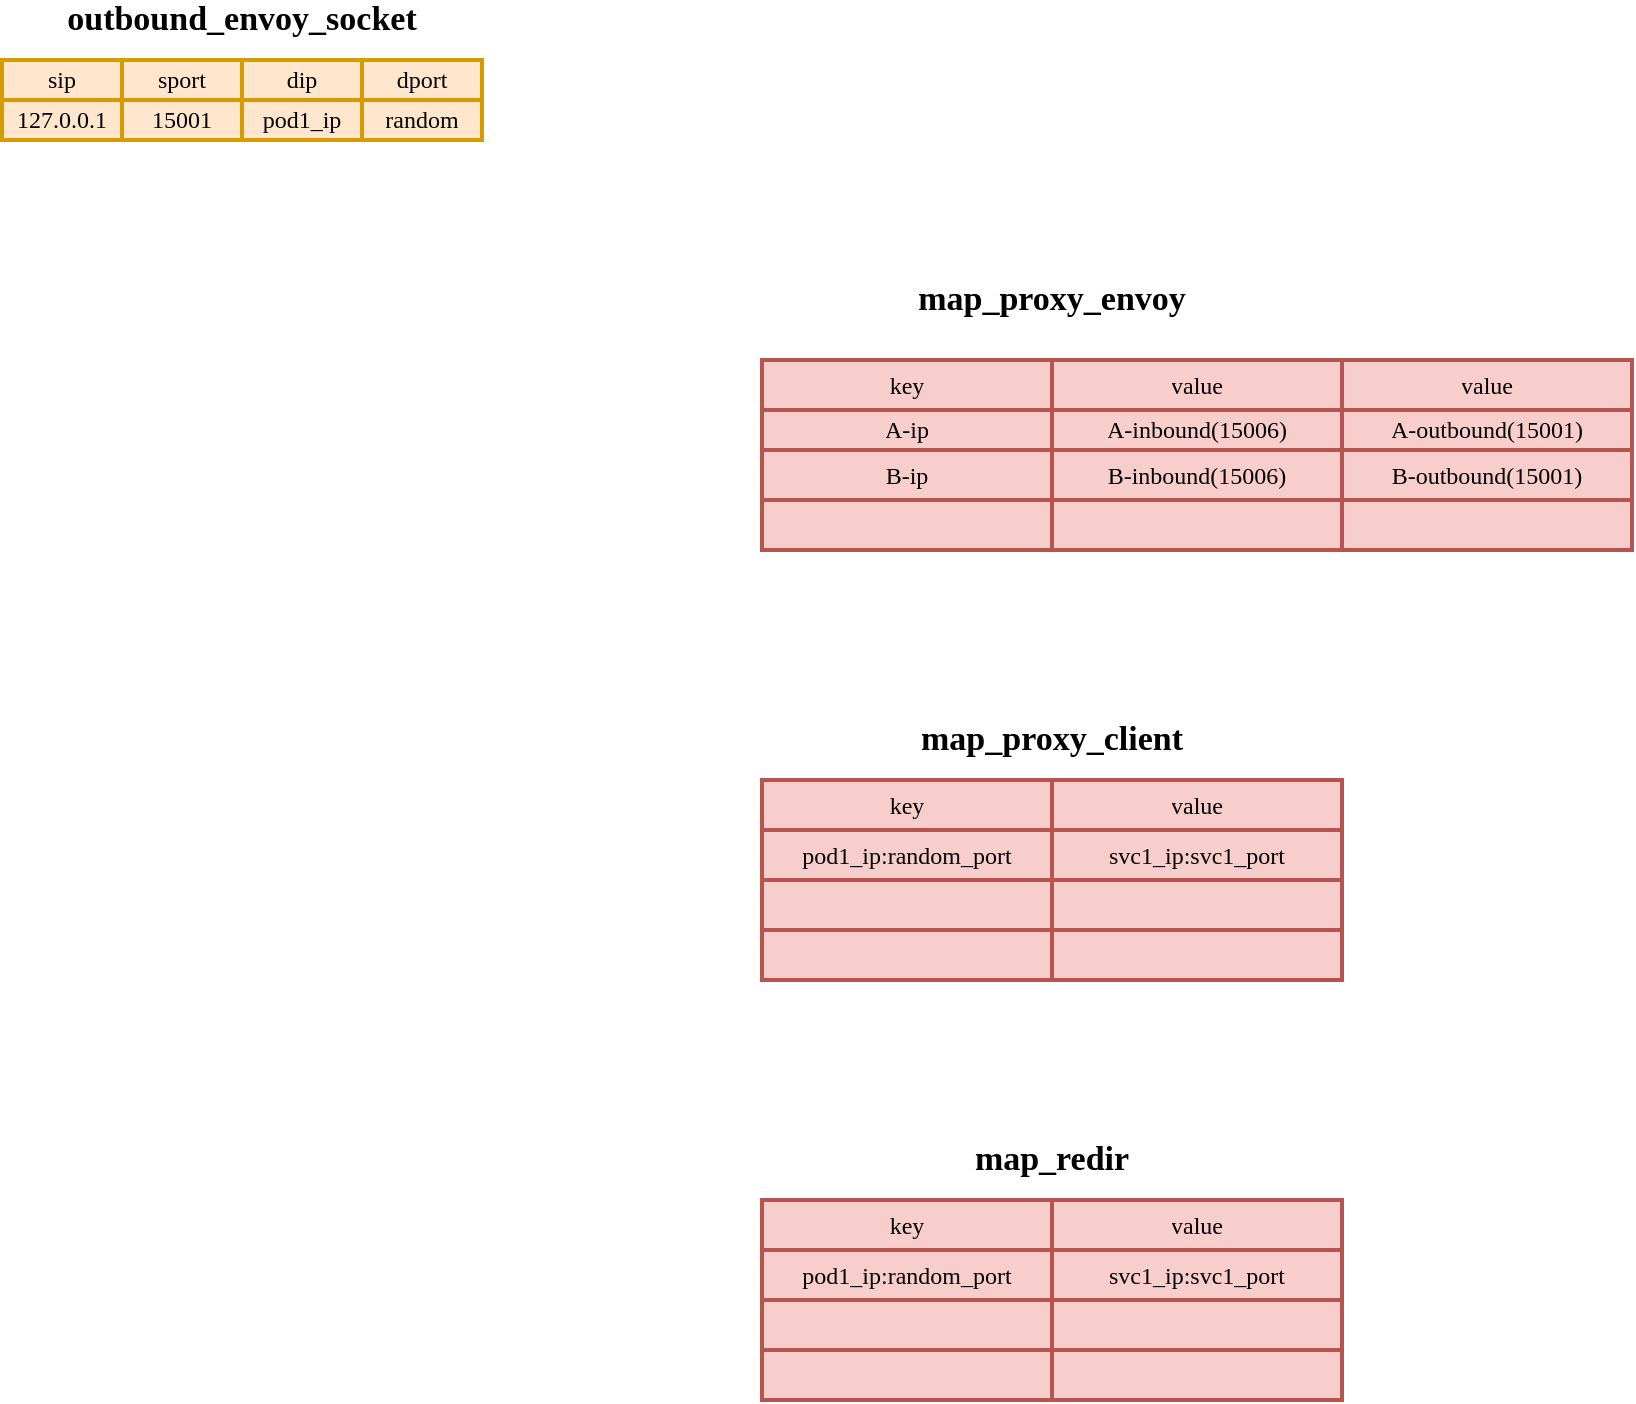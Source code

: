 <mxfile version="14.4.3" type="github">
  <diagram id="oyIVsEGwSwmbp5taU-v1" name="Page-1">
    <mxGraphModel dx="1831" dy="1652" grid="1" gridSize="10" guides="1" tooltips="1" connect="1" arrows="1" fold="1" page="1" pageScale="1" pageWidth="850" pageHeight="1100" math="0" shadow="0">
      <root>
        <mxCell id="0" />
        <mxCell id="1" parent="0" />
        <mxCell id="3p21QEx-onqppgCtMkCT-1" value="" style="shape=table;html=1;whiteSpace=wrap;startSize=0;container=1;collapsible=0;childLayout=tableLayout;fillColor=#f8cecc;strokeColor=#b85450;strokeWidth=2;fontFamily=Comic Sans MS;fontStyle=1" vertex="1" parent="1">
          <mxGeometry x="290" y="-490" width="435" height="95" as="geometry" />
        </mxCell>
        <mxCell id="3p21QEx-onqppgCtMkCT-2" value="" style="shape=partialRectangle;html=1;whiteSpace=wrap;collapsible=0;dropTarget=0;pointerEvents=0;fillColor=none;top=0;left=0;bottom=0;right=0;points=[[0,0.5],[1,0.5]];portConstraint=eastwest;fontFamily=Comic Sans MS;" vertex="1" parent="3p21QEx-onqppgCtMkCT-1">
          <mxGeometry width="435" height="25" as="geometry" />
        </mxCell>
        <mxCell id="3p21QEx-onqppgCtMkCT-3" value="key" style="shape=partialRectangle;html=1;whiteSpace=wrap;connectable=0;overflow=hidden;fillColor=none;top=0;left=0;bottom=0;right=0;fontFamily=Comic Sans MS;" vertex="1" parent="3p21QEx-onqppgCtMkCT-2">
          <mxGeometry width="145" height="25" as="geometry" />
        </mxCell>
        <mxCell id="3p21QEx-onqppgCtMkCT-4" value="value" style="shape=partialRectangle;html=1;whiteSpace=wrap;connectable=0;overflow=hidden;fillColor=none;top=0;left=0;bottom=0;right=0;fontFamily=Comic Sans MS;" vertex="1" parent="3p21QEx-onqppgCtMkCT-2">
          <mxGeometry x="145" width="145" height="25" as="geometry" />
        </mxCell>
        <mxCell id="3p21QEx-onqppgCtMkCT-69" value="value" style="shape=partialRectangle;html=1;whiteSpace=wrap;connectable=0;overflow=hidden;fillColor=none;top=0;left=0;bottom=0;right=0;fontFamily=Comic Sans MS;" vertex="1" parent="3p21QEx-onqppgCtMkCT-2">
          <mxGeometry x="290" width="145" height="25" as="geometry" />
        </mxCell>
        <mxCell id="3p21QEx-onqppgCtMkCT-5" value="" style="shape=partialRectangle;html=1;whiteSpace=wrap;collapsible=0;dropTarget=0;pointerEvents=0;fillColor=none;top=0;left=0;bottom=0;right=0;points=[[0,0.5],[1,0.5]];portConstraint=eastwest;fontFamily=Comic Sans MS;" vertex="1" parent="3p21QEx-onqppgCtMkCT-1">
          <mxGeometry y="25" width="435" height="20" as="geometry" />
        </mxCell>
        <mxCell id="3p21QEx-onqppgCtMkCT-6" value="A-ip" style="shape=partialRectangle;html=1;whiteSpace=wrap;connectable=0;overflow=hidden;fillColor=none;top=0;left=0;bottom=0;right=0;fontFamily=Comic Sans MS;" vertex="1" parent="3p21QEx-onqppgCtMkCT-5">
          <mxGeometry width="145" height="20" as="geometry" />
        </mxCell>
        <mxCell id="3p21QEx-onqppgCtMkCT-7" value="A-inbound(15006)" style="shape=partialRectangle;html=1;whiteSpace=wrap;connectable=0;overflow=hidden;fillColor=none;top=0;left=0;bottom=0;right=0;fontFamily=Comic Sans MS;" vertex="1" parent="3p21QEx-onqppgCtMkCT-5">
          <mxGeometry x="145" width="145" height="20" as="geometry" />
        </mxCell>
        <mxCell id="3p21QEx-onqppgCtMkCT-70" value="A-outbound(15001)" style="shape=partialRectangle;html=1;whiteSpace=wrap;connectable=0;overflow=hidden;fillColor=none;top=0;left=0;bottom=0;right=0;fontFamily=Comic Sans MS;" vertex="1" parent="3p21QEx-onqppgCtMkCT-5">
          <mxGeometry x="290" width="145" height="20" as="geometry" />
        </mxCell>
        <mxCell id="3p21QEx-onqppgCtMkCT-8" value="" style="shape=partialRectangle;html=1;whiteSpace=wrap;collapsible=0;dropTarget=0;pointerEvents=0;fillColor=none;top=0;left=0;bottom=0;right=0;points=[[0,0.5],[1,0.5]];portConstraint=eastwest;fontFamily=Comic Sans MS;" vertex="1" parent="3p21QEx-onqppgCtMkCT-1">
          <mxGeometry y="45" width="435" height="25" as="geometry" />
        </mxCell>
        <mxCell id="3p21QEx-onqppgCtMkCT-9" value="B-ip" style="shape=partialRectangle;html=1;whiteSpace=wrap;connectable=0;overflow=hidden;fillColor=none;top=0;left=0;bottom=0;right=0;fontFamily=Comic Sans MS;" vertex="1" parent="3p21QEx-onqppgCtMkCT-8">
          <mxGeometry width="145" height="25" as="geometry" />
        </mxCell>
        <mxCell id="3p21QEx-onqppgCtMkCT-10" value="B-inbound(15006)" style="shape=partialRectangle;html=1;whiteSpace=wrap;connectable=0;overflow=hidden;fillColor=none;top=0;left=0;bottom=0;right=0;fontFamily=Comic Sans MS;" vertex="1" parent="3p21QEx-onqppgCtMkCT-8">
          <mxGeometry x="145" width="145" height="25" as="geometry" />
        </mxCell>
        <mxCell id="3p21QEx-onqppgCtMkCT-71" value="B-outbound(15001)" style="shape=partialRectangle;html=1;whiteSpace=wrap;connectable=0;overflow=hidden;fillColor=none;top=0;left=0;bottom=0;right=0;fontFamily=Comic Sans MS;" vertex="1" parent="3p21QEx-onqppgCtMkCT-8">
          <mxGeometry x="290" width="145" height="25" as="geometry" />
        </mxCell>
        <mxCell id="3p21QEx-onqppgCtMkCT-11" value="" style="shape=partialRectangle;html=1;whiteSpace=wrap;collapsible=0;dropTarget=0;pointerEvents=0;fillColor=none;top=0;left=0;bottom=0;right=0;points=[[0,0.5],[1,0.5]];portConstraint=eastwest;fontFamily=Comic Sans MS;" vertex="1" parent="3p21QEx-onqppgCtMkCT-1">
          <mxGeometry y="70" width="435" height="25" as="geometry" />
        </mxCell>
        <mxCell id="3p21QEx-onqppgCtMkCT-12" value="" style="shape=partialRectangle;html=1;whiteSpace=wrap;connectable=0;overflow=hidden;fillColor=none;top=0;left=0;bottom=0;right=0;fontFamily=Comic Sans MS;" vertex="1" parent="3p21QEx-onqppgCtMkCT-11">
          <mxGeometry width="145" height="25" as="geometry" />
        </mxCell>
        <mxCell id="3p21QEx-onqppgCtMkCT-13" value="" style="shape=partialRectangle;html=1;whiteSpace=wrap;connectable=0;overflow=hidden;fillColor=none;top=0;left=0;bottom=0;right=0;fontFamily=Comic Sans MS;" vertex="1" parent="3p21QEx-onqppgCtMkCT-11">
          <mxGeometry x="145" width="145" height="25" as="geometry" />
        </mxCell>
        <mxCell id="3p21QEx-onqppgCtMkCT-72" style="shape=partialRectangle;html=1;whiteSpace=wrap;connectable=0;overflow=hidden;fillColor=none;top=0;left=0;bottom=0;right=0;fontFamily=Comic Sans MS;" vertex="1" parent="3p21QEx-onqppgCtMkCT-11">
          <mxGeometry x="290" width="145" height="25" as="geometry" />
        </mxCell>
        <mxCell id="3p21QEx-onqppgCtMkCT-14" value="map_proxy_envoy" style="text;html=1;strokeColor=none;fillColor=none;align=center;verticalAlign=middle;whiteSpace=wrap;rounded=0;shadow=0;sketch=1;fontFamily=Comic Sans MS;fontSize=17;fontStyle=1" vertex="1" parent="1">
          <mxGeometry x="341" y="-530" width="188" height="20" as="geometry" />
        </mxCell>
        <mxCell id="3p21QEx-onqppgCtMkCT-15" value="" style="shape=table;html=1;whiteSpace=wrap;startSize=0;container=1;collapsible=0;childLayout=tableLayout;shadow=0;fillColor=#ffe6cc;strokeColor=#d79b00;strokeWidth=2;rounded=0;sketch=0;fontFamily=Comic Sans MS;fontStyle=0" vertex="1" parent="1">
          <mxGeometry x="-90" y="-640" width="240" height="40" as="geometry" />
        </mxCell>
        <mxCell id="3p21QEx-onqppgCtMkCT-16" value="" style="shape=partialRectangle;html=1;whiteSpace=wrap;collapsible=0;dropTarget=0;pointerEvents=0;fillColor=none;top=0;left=0;bottom=0;right=0;points=[[0,0.5],[1,0.5]];portConstraint=eastwest;fontFamily=Comic Sans MS;" vertex="1" parent="3p21QEx-onqppgCtMkCT-15">
          <mxGeometry width="240" height="20" as="geometry" />
        </mxCell>
        <mxCell id="3p21QEx-onqppgCtMkCT-17" value="sip" style="shape=partialRectangle;html=1;whiteSpace=wrap;connectable=0;overflow=hidden;fillColor=none;top=0;left=0;bottom=0;right=0;fontFamily=Comic Sans MS;" vertex="1" parent="3p21QEx-onqppgCtMkCT-16">
          <mxGeometry width="60" height="20" as="geometry" />
        </mxCell>
        <mxCell id="3p21QEx-onqppgCtMkCT-18" value="sport" style="shape=partialRectangle;html=1;whiteSpace=wrap;connectable=0;overflow=hidden;fillColor=none;top=0;left=0;bottom=0;right=0;fontFamily=Comic Sans MS;" vertex="1" parent="3p21QEx-onqppgCtMkCT-16">
          <mxGeometry x="60" width="60" height="20" as="geometry" />
        </mxCell>
        <mxCell id="3p21QEx-onqppgCtMkCT-19" value="dip" style="shape=partialRectangle;html=1;whiteSpace=wrap;connectable=0;overflow=hidden;fillColor=none;top=0;left=0;bottom=0;right=0;fontFamily=Comic Sans MS;" vertex="1" parent="3p21QEx-onqppgCtMkCT-16">
          <mxGeometry x="120" width="60" height="20" as="geometry" />
        </mxCell>
        <mxCell id="3p21QEx-onqppgCtMkCT-20" value="dport" style="shape=partialRectangle;html=1;whiteSpace=wrap;connectable=0;overflow=hidden;fillColor=none;top=0;left=0;bottom=0;right=0;fontFamily=Comic Sans MS;" vertex="1" parent="3p21QEx-onqppgCtMkCT-16">
          <mxGeometry x="180" width="60" height="20" as="geometry" />
        </mxCell>
        <mxCell id="3p21QEx-onqppgCtMkCT-21" value="" style="shape=partialRectangle;html=1;whiteSpace=wrap;collapsible=0;dropTarget=0;pointerEvents=0;fillColor=none;top=0;left=0;bottom=0;right=0;points=[[0,0.5],[1,0.5]];portConstraint=eastwest;fontFamily=Comic Sans MS;" vertex="1" parent="3p21QEx-onqppgCtMkCT-15">
          <mxGeometry y="20" width="240" height="20" as="geometry" />
        </mxCell>
        <mxCell id="3p21QEx-onqppgCtMkCT-22" value="127.0.0.1" style="shape=partialRectangle;html=1;whiteSpace=wrap;connectable=0;overflow=hidden;fillColor=none;top=0;left=0;bottom=0;right=0;fontFamily=Comic Sans MS;" vertex="1" parent="3p21QEx-onqppgCtMkCT-21">
          <mxGeometry width="60" height="20" as="geometry" />
        </mxCell>
        <mxCell id="3p21QEx-onqppgCtMkCT-23" value="15001" style="shape=partialRectangle;html=1;whiteSpace=wrap;connectable=0;overflow=hidden;fillColor=none;top=0;left=0;bottom=0;right=0;fontFamily=Comic Sans MS;" vertex="1" parent="3p21QEx-onqppgCtMkCT-21">
          <mxGeometry x="60" width="60" height="20" as="geometry" />
        </mxCell>
        <mxCell id="3p21QEx-onqppgCtMkCT-24" value="pod1_ip" style="shape=partialRectangle;html=1;whiteSpace=wrap;connectable=0;overflow=hidden;fillColor=none;top=0;left=0;bottom=0;right=0;fontFamily=Comic Sans MS;" vertex="1" parent="3p21QEx-onqppgCtMkCT-21">
          <mxGeometry x="120" width="60" height="20" as="geometry" />
        </mxCell>
        <mxCell id="3p21QEx-onqppgCtMkCT-25" value="random" style="shape=partialRectangle;html=1;whiteSpace=wrap;connectable=0;overflow=hidden;fillColor=none;top=0;left=0;bottom=0;right=0;fontFamily=Comic Sans MS;" vertex="1" parent="3p21QEx-onqppgCtMkCT-21">
          <mxGeometry x="180" width="60" height="20" as="geometry" />
        </mxCell>
        <mxCell id="3p21QEx-onqppgCtMkCT-26" value="outbound_envoy_socket" style="text;html=1;strokeColor=none;fillColor=none;align=center;verticalAlign=middle;whiteSpace=wrap;rounded=0;shadow=0;sketch=1;fontFamily=Comic Sans MS;fontSize=17;fontStyle=1" vertex="1" parent="1">
          <mxGeometry x="-64" y="-670" width="188" height="20" as="geometry" />
        </mxCell>
        <mxCell id="3p21QEx-onqppgCtMkCT-41" value="" style="shape=table;html=1;whiteSpace=wrap;startSize=0;container=1;collapsible=0;childLayout=tableLayout;fillColor=#f8cecc;strokeColor=#b85450;strokeWidth=2;fontFamily=Comic Sans MS;fontStyle=1" vertex="1" parent="1">
          <mxGeometry x="290" y="-280" width="290" height="100" as="geometry" />
        </mxCell>
        <mxCell id="3p21QEx-onqppgCtMkCT-42" value="" style="shape=partialRectangle;html=1;whiteSpace=wrap;collapsible=0;dropTarget=0;pointerEvents=0;fillColor=none;top=0;left=0;bottom=0;right=0;points=[[0,0.5],[1,0.5]];portConstraint=eastwest;fontFamily=Comic Sans MS;" vertex="1" parent="3p21QEx-onqppgCtMkCT-41">
          <mxGeometry width="290" height="25" as="geometry" />
        </mxCell>
        <mxCell id="3p21QEx-onqppgCtMkCT-43" value="key" style="shape=partialRectangle;html=1;whiteSpace=wrap;connectable=0;overflow=hidden;fillColor=none;top=0;left=0;bottom=0;right=0;fontFamily=Comic Sans MS;" vertex="1" parent="3p21QEx-onqppgCtMkCT-42">
          <mxGeometry width="145" height="25" as="geometry" />
        </mxCell>
        <mxCell id="3p21QEx-onqppgCtMkCT-44" value="value" style="shape=partialRectangle;html=1;whiteSpace=wrap;connectable=0;overflow=hidden;fillColor=none;top=0;left=0;bottom=0;right=0;fontFamily=Comic Sans MS;" vertex="1" parent="3p21QEx-onqppgCtMkCT-42">
          <mxGeometry x="145" width="145" height="25" as="geometry" />
        </mxCell>
        <mxCell id="3p21QEx-onqppgCtMkCT-45" value="" style="shape=partialRectangle;html=1;whiteSpace=wrap;collapsible=0;dropTarget=0;pointerEvents=0;fillColor=none;top=0;left=0;bottom=0;right=0;points=[[0,0.5],[1,0.5]];portConstraint=eastwest;fontFamily=Comic Sans MS;" vertex="1" parent="3p21QEx-onqppgCtMkCT-41">
          <mxGeometry y="25" width="290" height="25" as="geometry" />
        </mxCell>
        <mxCell id="3p21QEx-onqppgCtMkCT-46" value="pod1_ip:random_port" style="shape=partialRectangle;html=1;whiteSpace=wrap;connectable=0;overflow=hidden;fillColor=none;top=0;left=0;bottom=0;right=0;fontFamily=Comic Sans MS;" vertex="1" parent="3p21QEx-onqppgCtMkCT-45">
          <mxGeometry width="145" height="25" as="geometry" />
        </mxCell>
        <mxCell id="3p21QEx-onqppgCtMkCT-47" value="svc1_ip:svc1_port" style="shape=partialRectangle;html=1;whiteSpace=wrap;connectable=0;overflow=hidden;fillColor=none;top=0;left=0;bottom=0;right=0;fontFamily=Comic Sans MS;" vertex="1" parent="3p21QEx-onqppgCtMkCT-45">
          <mxGeometry x="145" width="145" height="25" as="geometry" />
        </mxCell>
        <mxCell id="3p21QEx-onqppgCtMkCT-48" value="" style="shape=partialRectangle;html=1;whiteSpace=wrap;collapsible=0;dropTarget=0;pointerEvents=0;fillColor=none;top=0;left=0;bottom=0;right=0;points=[[0,0.5],[1,0.5]];portConstraint=eastwest;fontFamily=Comic Sans MS;" vertex="1" parent="3p21QEx-onqppgCtMkCT-41">
          <mxGeometry y="50" width="290" height="25" as="geometry" />
        </mxCell>
        <mxCell id="3p21QEx-onqppgCtMkCT-49" value="" style="shape=partialRectangle;html=1;whiteSpace=wrap;connectable=0;overflow=hidden;fillColor=none;top=0;left=0;bottom=0;right=0;fontFamily=Comic Sans MS;" vertex="1" parent="3p21QEx-onqppgCtMkCT-48">
          <mxGeometry width="145" height="25" as="geometry" />
        </mxCell>
        <mxCell id="3p21QEx-onqppgCtMkCT-50" value="" style="shape=partialRectangle;html=1;whiteSpace=wrap;connectable=0;overflow=hidden;fillColor=none;top=0;left=0;bottom=0;right=0;fontFamily=Comic Sans MS;" vertex="1" parent="3p21QEx-onqppgCtMkCT-48">
          <mxGeometry x="145" width="145" height="25" as="geometry" />
        </mxCell>
        <mxCell id="3p21QEx-onqppgCtMkCT-51" value="" style="shape=partialRectangle;html=1;whiteSpace=wrap;collapsible=0;dropTarget=0;pointerEvents=0;fillColor=none;top=0;left=0;bottom=0;right=0;points=[[0,0.5],[1,0.5]];portConstraint=eastwest;fontFamily=Comic Sans MS;" vertex="1" parent="3p21QEx-onqppgCtMkCT-41">
          <mxGeometry y="75" width="290" height="25" as="geometry" />
        </mxCell>
        <mxCell id="3p21QEx-onqppgCtMkCT-52" value="" style="shape=partialRectangle;html=1;whiteSpace=wrap;connectable=0;overflow=hidden;fillColor=none;top=0;left=0;bottom=0;right=0;fontFamily=Comic Sans MS;" vertex="1" parent="3p21QEx-onqppgCtMkCT-51">
          <mxGeometry width="145" height="25" as="geometry" />
        </mxCell>
        <mxCell id="3p21QEx-onqppgCtMkCT-53" value="" style="shape=partialRectangle;html=1;whiteSpace=wrap;connectable=0;overflow=hidden;fillColor=none;top=0;left=0;bottom=0;right=0;fontFamily=Comic Sans MS;" vertex="1" parent="3p21QEx-onqppgCtMkCT-51">
          <mxGeometry x="145" width="145" height="25" as="geometry" />
        </mxCell>
        <mxCell id="3p21QEx-onqppgCtMkCT-54" value="map_proxy_client" style="text;html=1;strokeColor=none;fillColor=none;align=center;verticalAlign=middle;whiteSpace=wrap;rounded=0;shadow=0;sketch=1;fontFamily=Comic Sans MS;fontSize=17;fontStyle=1" vertex="1" parent="1">
          <mxGeometry x="341" y="-310" width="188" height="20" as="geometry" />
        </mxCell>
        <mxCell id="3p21QEx-onqppgCtMkCT-55" value="" style="shape=table;html=1;whiteSpace=wrap;startSize=0;container=1;collapsible=0;childLayout=tableLayout;fillColor=#f8cecc;strokeColor=#b85450;strokeWidth=2;fontFamily=Comic Sans MS;fontStyle=1" vertex="1" parent="1">
          <mxGeometry x="290" y="-70" width="290" height="100" as="geometry" />
        </mxCell>
        <mxCell id="3p21QEx-onqppgCtMkCT-56" value="" style="shape=partialRectangle;html=1;whiteSpace=wrap;collapsible=0;dropTarget=0;pointerEvents=0;fillColor=none;top=0;left=0;bottom=0;right=0;points=[[0,0.5],[1,0.5]];portConstraint=eastwest;fontFamily=Comic Sans MS;" vertex="1" parent="3p21QEx-onqppgCtMkCT-55">
          <mxGeometry width="290" height="25" as="geometry" />
        </mxCell>
        <mxCell id="3p21QEx-onqppgCtMkCT-57" value="key" style="shape=partialRectangle;html=1;whiteSpace=wrap;connectable=0;overflow=hidden;fillColor=none;top=0;left=0;bottom=0;right=0;fontFamily=Comic Sans MS;" vertex="1" parent="3p21QEx-onqppgCtMkCT-56">
          <mxGeometry width="145" height="25" as="geometry" />
        </mxCell>
        <mxCell id="3p21QEx-onqppgCtMkCT-58" value="value" style="shape=partialRectangle;html=1;whiteSpace=wrap;connectable=0;overflow=hidden;fillColor=none;top=0;left=0;bottom=0;right=0;fontFamily=Comic Sans MS;" vertex="1" parent="3p21QEx-onqppgCtMkCT-56">
          <mxGeometry x="145" width="145" height="25" as="geometry" />
        </mxCell>
        <mxCell id="3p21QEx-onqppgCtMkCT-59" value="" style="shape=partialRectangle;html=1;whiteSpace=wrap;collapsible=0;dropTarget=0;pointerEvents=0;fillColor=none;top=0;left=0;bottom=0;right=0;points=[[0,0.5],[1,0.5]];portConstraint=eastwest;fontFamily=Comic Sans MS;" vertex="1" parent="3p21QEx-onqppgCtMkCT-55">
          <mxGeometry y="25" width="290" height="25" as="geometry" />
        </mxCell>
        <mxCell id="3p21QEx-onqppgCtMkCT-60" value="pod1_ip:random_port" style="shape=partialRectangle;html=1;whiteSpace=wrap;connectable=0;overflow=hidden;fillColor=none;top=0;left=0;bottom=0;right=0;fontFamily=Comic Sans MS;" vertex="1" parent="3p21QEx-onqppgCtMkCT-59">
          <mxGeometry width="145" height="25" as="geometry" />
        </mxCell>
        <mxCell id="3p21QEx-onqppgCtMkCT-61" value="svc1_ip:svc1_port" style="shape=partialRectangle;html=1;whiteSpace=wrap;connectable=0;overflow=hidden;fillColor=none;top=0;left=0;bottom=0;right=0;fontFamily=Comic Sans MS;" vertex="1" parent="3p21QEx-onqppgCtMkCT-59">
          <mxGeometry x="145" width="145" height="25" as="geometry" />
        </mxCell>
        <mxCell id="3p21QEx-onqppgCtMkCT-62" value="" style="shape=partialRectangle;html=1;whiteSpace=wrap;collapsible=0;dropTarget=0;pointerEvents=0;fillColor=none;top=0;left=0;bottom=0;right=0;points=[[0,0.5],[1,0.5]];portConstraint=eastwest;fontFamily=Comic Sans MS;" vertex="1" parent="3p21QEx-onqppgCtMkCT-55">
          <mxGeometry y="50" width="290" height="25" as="geometry" />
        </mxCell>
        <mxCell id="3p21QEx-onqppgCtMkCT-63" value="" style="shape=partialRectangle;html=1;whiteSpace=wrap;connectable=0;overflow=hidden;fillColor=none;top=0;left=0;bottom=0;right=0;fontFamily=Comic Sans MS;" vertex="1" parent="3p21QEx-onqppgCtMkCT-62">
          <mxGeometry width="145" height="25" as="geometry" />
        </mxCell>
        <mxCell id="3p21QEx-onqppgCtMkCT-64" value="" style="shape=partialRectangle;html=1;whiteSpace=wrap;connectable=0;overflow=hidden;fillColor=none;top=0;left=0;bottom=0;right=0;fontFamily=Comic Sans MS;" vertex="1" parent="3p21QEx-onqppgCtMkCT-62">
          <mxGeometry x="145" width="145" height="25" as="geometry" />
        </mxCell>
        <mxCell id="3p21QEx-onqppgCtMkCT-65" value="" style="shape=partialRectangle;html=1;whiteSpace=wrap;collapsible=0;dropTarget=0;pointerEvents=0;fillColor=none;top=0;left=0;bottom=0;right=0;points=[[0,0.5],[1,0.5]];portConstraint=eastwest;fontFamily=Comic Sans MS;" vertex="1" parent="3p21QEx-onqppgCtMkCT-55">
          <mxGeometry y="75" width="290" height="25" as="geometry" />
        </mxCell>
        <mxCell id="3p21QEx-onqppgCtMkCT-66" value="" style="shape=partialRectangle;html=1;whiteSpace=wrap;connectable=0;overflow=hidden;fillColor=none;top=0;left=0;bottom=0;right=0;fontFamily=Comic Sans MS;" vertex="1" parent="3p21QEx-onqppgCtMkCT-65">
          <mxGeometry width="145" height="25" as="geometry" />
        </mxCell>
        <mxCell id="3p21QEx-onqppgCtMkCT-67" value="" style="shape=partialRectangle;html=1;whiteSpace=wrap;connectable=0;overflow=hidden;fillColor=none;top=0;left=0;bottom=0;right=0;fontFamily=Comic Sans MS;" vertex="1" parent="3p21QEx-onqppgCtMkCT-65">
          <mxGeometry x="145" width="145" height="25" as="geometry" />
        </mxCell>
        <mxCell id="3p21QEx-onqppgCtMkCT-68" value="map_redir" style="text;html=1;strokeColor=none;fillColor=none;align=center;verticalAlign=middle;whiteSpace=wrap;rounded=0;shadow=0;sketch=1;fontFamily=Comic Sans MS;fontSize=17;fontStyle=1" vertex="1" parent="1">
          <mxGeometry x="341" y="-100" width="188" height="20" as="geometry" />
        </mxCell>
      </root>
    </mxGraphModel>
  </diagram>
</mxfile>
